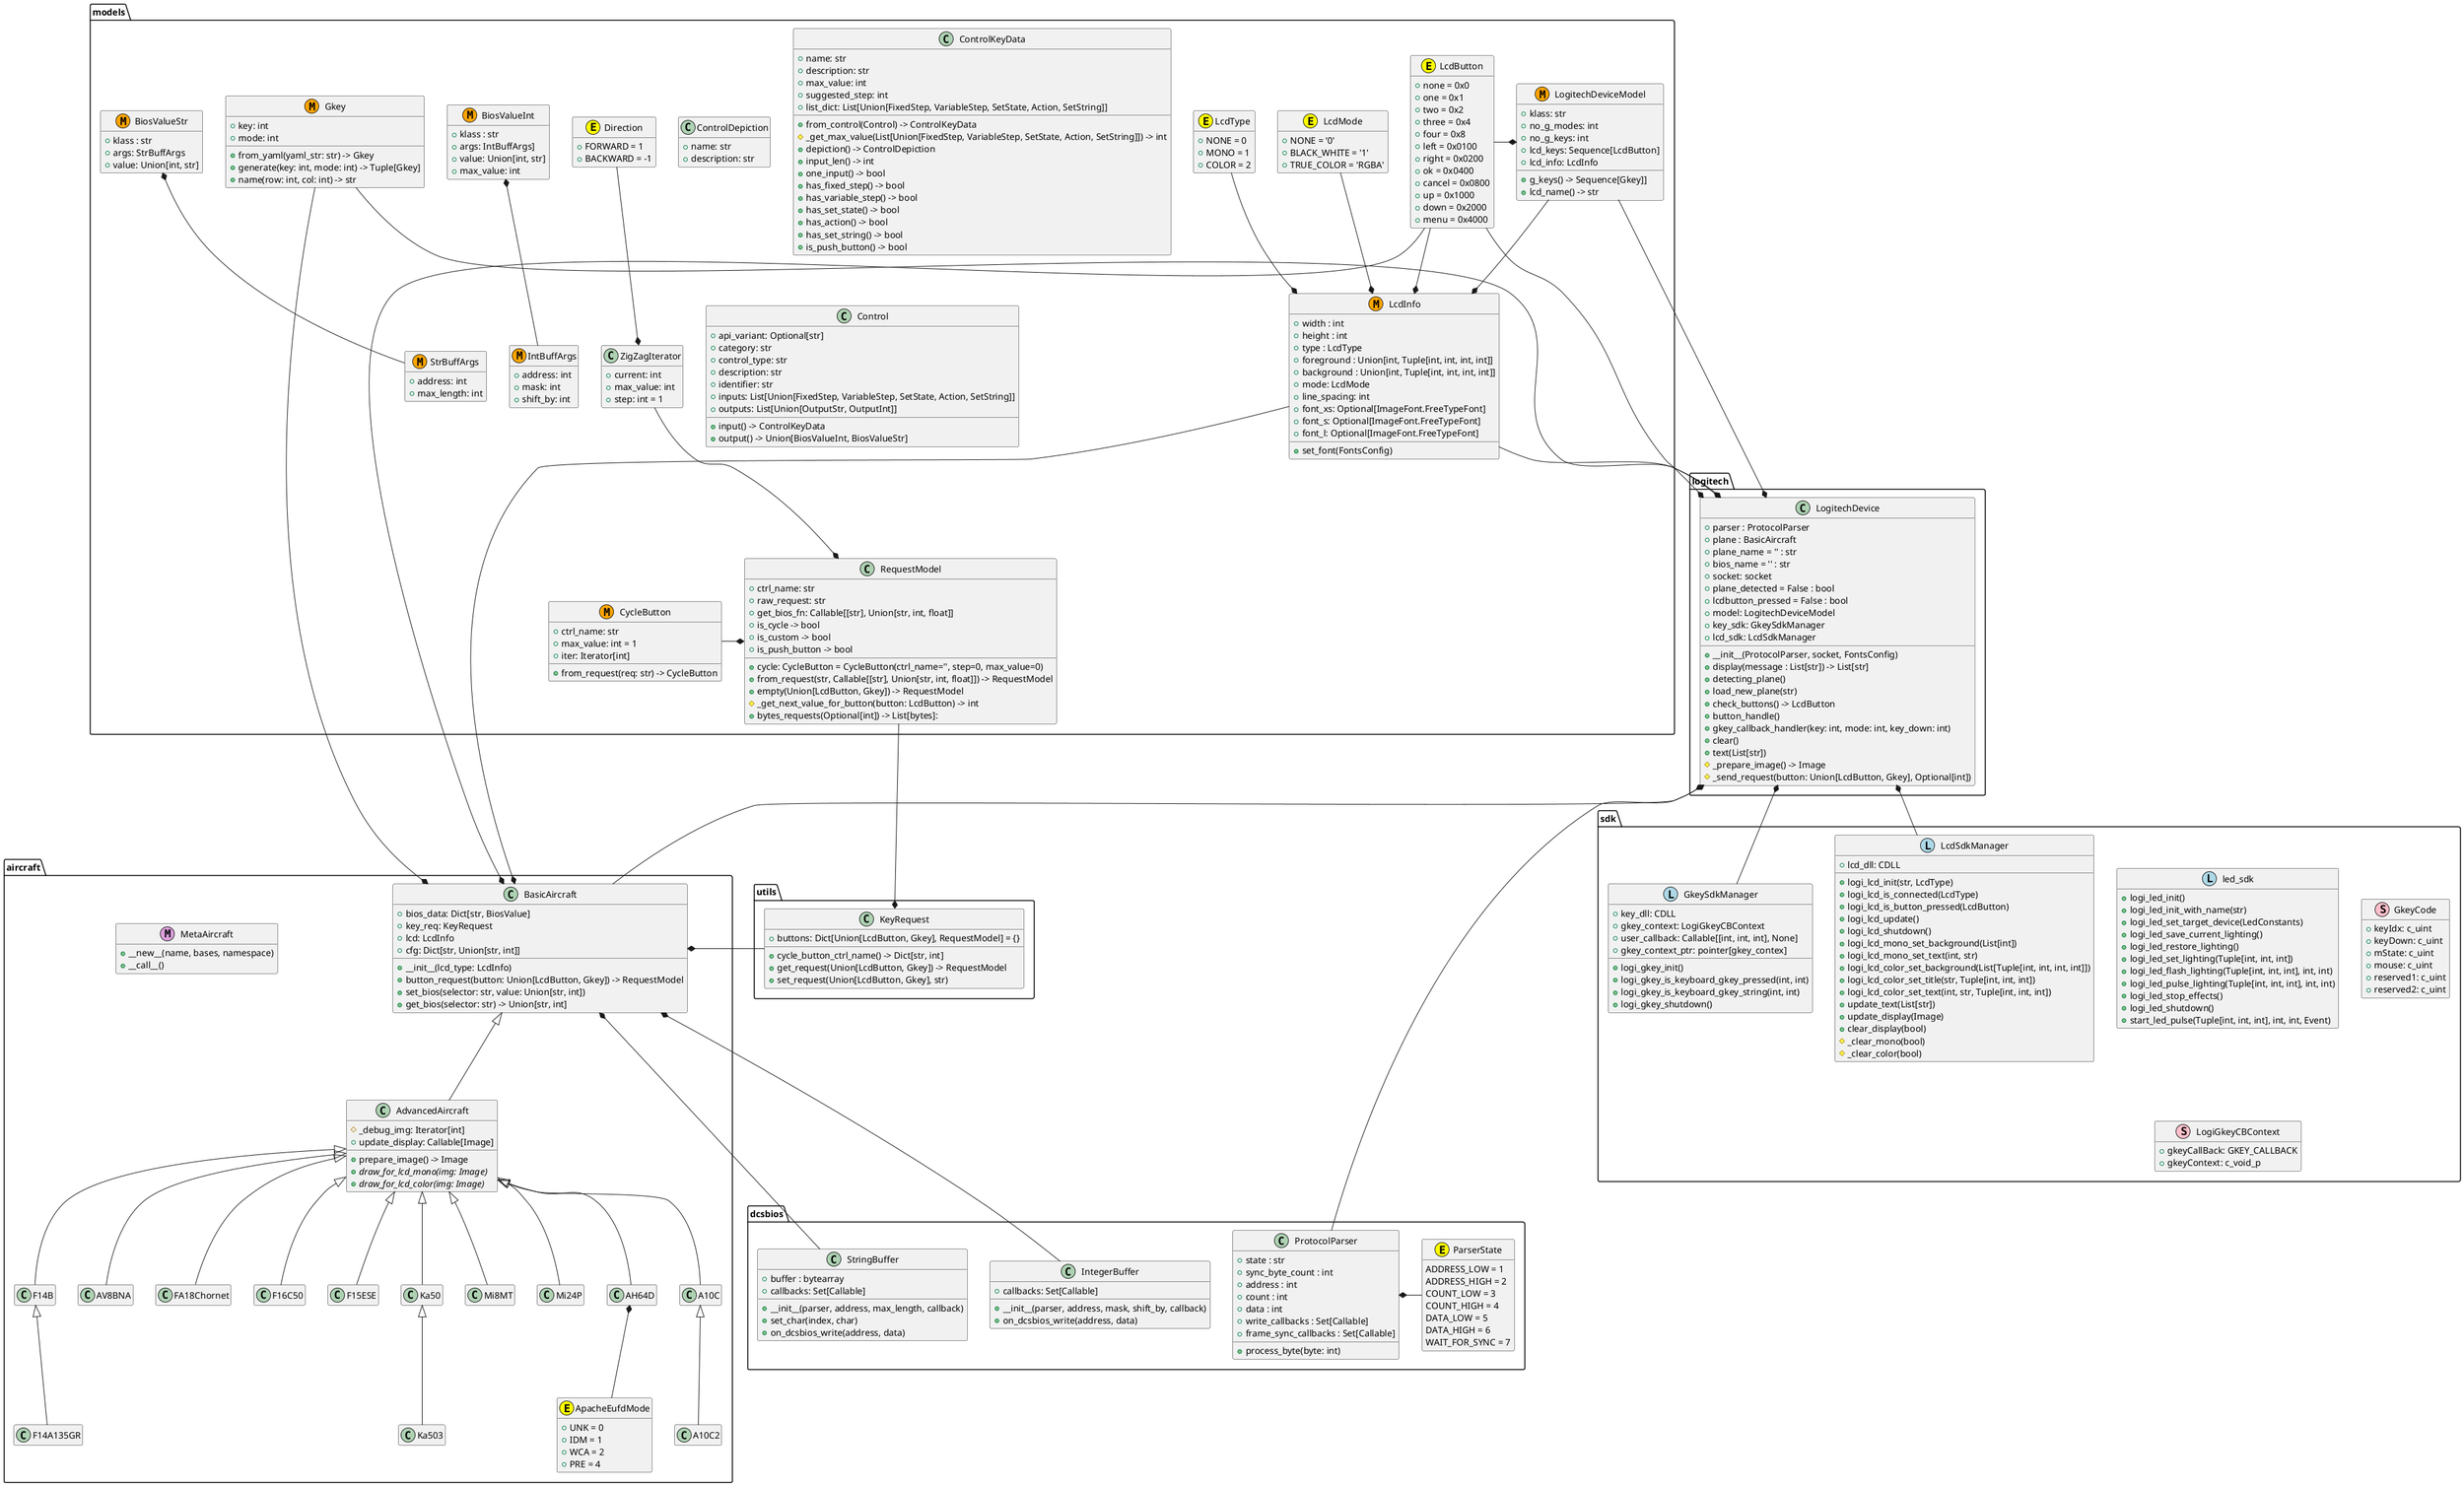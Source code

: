 @startuml
hide empty members

package dcsbios {
    class ProtocolParser {
        + state : str
        + sync_byte_count : int
        + address : int
        + count : int
        + data : int
        + write_callbacks : Set[Callable]
        + frame_sync_callbacks : Set[Callable]
        + process_byte(byte: int)
    }
    class StringBuffer {
        + buffer : bytearray
        + callbacks: Set[Callable]
        + __init__(parser, address, max_length, callback)
        + set_char(index, char)
        + on_dcsbios_write(address, data)
    }
    class IntegerBuffer {
        + callbacks: Set[Callable]
        + __init__(parser, address, mask, shift_by, callback)
        + on_dcsbios_write(address, data)
    }
    class ParserState <<(E,yellow)>> {
        ADDRESS_LOW = 1
        ADDRESS_HIGH = 2
        COUNT_LOW = 3
        COUNT_HIGH = 4
        DATA_LOW = 5
        DATA_HIGH = 6
        WAIT_FOR_SYNC = 7
    }
    ProtocolParser *- ParserState
}

package logitech {
    class LogitechDevice {
        + parser : ProtocolParser
        + plane : BasicAircraft
        + plane_name = '' : str
        + bios_name = '' : str
        + socket: socket
        + plane_detected = False : bool
        + lcdbutton_pressed = False : bool
        + model: LogitechDeviceModel
        + __init__(ProtocolParser, socket, FontsConfig)
        + display(message : List[str]) -> List[str]
        + detecting_plane()
        + load_new_plane(str)
        + check_buttons() -> LcdButton
        + button_handle()
        + key_sdk: GkeySdkManager
        + lcd_sdk: LcdSdkManager
        + gkey_callback_handler(key: int, mode: int, key_down: int)
        + clear()
        + text(List[str])
        # _prepare_image() -> Image
        # _send_request(button: Union[LcdButton, Gkey], Optional[int])
    }
}

package aircraft {
    BasicAircraft <|-- AdvancedAircraft
    AdvancedAircraft <|-- FA18Chornet
    AdvancedAircraft <|-- F16C50
    AdvancedAircraft <|-- F15ESE
    AdvancedAircraft <|-- Ka50
    Ka50 <|-- Ka503
    AdvancedAircraft <|-- Mi8MT
    AdvancedAircraft <|-- Mi24P
    AdvancedAircraft <|-- AH64D
    AdvancedAircraft <|-- A10C
    A10C <|-- A10C2
    AdvancedAircraft <|-- F14B
    F14B <|-- F14A135GR
    AdvancedAircraft <|-- AV8BNA
    AH64D *-- ApacheEufdMode

    class MetaAircraft <<(M,plum)>> {
        + __new__(name, bases, namespace)
        + __call__()
    }
    class BasicAircraft {
        + bios_data: Dict[str, BiosValue]
        + key_req: KeyRequest
        + lcd: LcdInfo
        + cfg: Dict[str, Union[str, int]]
        + __init__(lcd_type: LcdInfo)
        + button_request(button: Union[LcdButton, Gkey]) -> RequestModel
        + set_bios(selector: str, value: Union[str, int])
        + get_bios(selector: str) -> Union[str, int]
    }
    class AdvancedAircraft {
        # _debug_img: Iterator[int]
        + prepare_image() -> Image
        + update_display: Callable[Image]
        + {abstract} draw_for_lcd_mono(img: Image)
        + {abstract} draw_for_lcd_color(img: Image)
    }
    class ApacheEufdMode <<(E,yellow)>> {
        + UNK = 0
        + IDM = 1
        + WCA = 2
        + PRE = 4
    }
}

package utils {
    class KeyRequest {
        + buttons: Dict[Union[LcdButton, Gkey], RequestModel] = {}
        + cycle_button_ctrl_name() -> Dict[str, int]
        + get_request(Union[LcdButton, Gkey]) -> RequestModel
        + set_request(Union[LcdButton, Gkey], str)
    }
    KeyRequest -* BasicAircraft
}

package models {
    class Direction <<(E,yellow)>> {
        + FORWARD = 1
        + BACKWARD = -1
    }
    class ZigZagIterator {
        + current: int
        + max_value: int
        + step: int = 1
    }
    class CycleButton <<(M,orange)>> {
        + ctrl_name: str
        + max_value: int = 1
        + iter: Iterator[int]
        + from_request(req: str) -> CycleButton
    }
    class LcdInfo <<(M,orange)>> {
        + width : int
        + height : int
        + type : LcdType
        + foreground : Union[int, Tuple[int, int, int, int]]
        + background : Union[int, Tuple[int, int, int, int]]
        + mode: LcdMode
        + line_spacing: int
        + font_xs: Optional[ImageFont.FreeTypeFont]
        + font_s: Optional[ImageFont.FreeTypeFont]
        + font_l: Optional[ImageFont.FreeTypeFont]
        + set_font(FontsConfig)
    }
    class LcdMode <<(E,yellow)>> {
        + NONE = '0'
        + BLACK_WHITE = '1'
        + TRUE_COLOR = 'RGBA'
    }
    class LcdType <<(E,yellow)>> {
        + NONE = 0
        + MONO = 1
        + COLOR = 2
    }
    class Gkey <<(M,orange)>> {
        + key: int
        + mode: int
        + from_yaml(yaml_str: str) -> Gkey
        + generate(key: int, mode: int) -> Tuple[Gkey]
        + name(row: int, col: int) -> str
    }
    class LcdButton <<(E,yellow)>> {
        + none = 0x0
        + one = 0x1
        + two = 0x2
        + three = 0x4
        + four = 0x8
        + left = 0x0100
        + right = 0x0200
        + ok = 0x0400
        + cancel = 0x0800
        + up = 0x1000
        + down = 0x2000
        + menu = 0x4000
    }
    class IntBuffArgs <<(M,orange)>> {
        + address: int
        + mask: int
        + shift_by: int
    }
    class StrBuffArgs <<(M,orange)>> {
        + address: int
        + max_length: int
    }
    class BiosValueInt <<(M,orange)>> {
        + klass : str
        + args: IntBuffArgs]
        + value: Union[int, str]
        + max_value: int
    }
    class BiosValueStr <<(M,orange)>> {
        + klass : str
        + args: StrBuffArgs
        + value: Union[int, str]
    }
    class LogitechDeviceModel <<(M,orange)>> {
        + klass: str
        + no_g_modes: int
        + no_g_keys: int
        + lcd_keys: Sequence[LcdButton]
        + lcd_info: LcdInfo
        + g_keys() -> Sequence[Gkey]]
        + lcd_name() -> str
    }
    class RequestModel{
        + ctrl_name: str
        + raw_request: str
        + get_bios_fn: Callable[[str], Union[str, int, float]]
        + cycle: CycleButton = CycleButton(ctrl_name='', step=0, max_value=0)
        + from_request(str, Callable[[str], Union[str, int, float]]) -> RequestModel
        + empty(Union[LcdButton, Gkey]) -> RequestModel
        + is_cycle -> bool
        + is_custom -> bool
        + is_push_button -> bool
        # _get_next_value_for_button(button: LcdButton) -> int
        + bytes_requests(Optional[int]) -> List[bytes]:
    }
    class ControlDepiction {
        + name: str
        + description: str
    }
    class ControlKeyData {
        + name: str
        + description: str
        + max_value: int
        + suggested_step: int
        + list_dict: List[Union[FixedStep, VariableStep, SetState, Action, SetString]]
        + from_control(Control) -> ControlKeyData
        # _get_max_value(List[Union[FixedStep, VariableStep, SetState, Action, SetString]]) -> int
        + depiction() -> ControlDepiction
        + input_len() -> int
        + one_input() -> bool
        + has_fixed_step() -> bool
        + has_variable_step() -> bool
        + has_set_state() -> bool
        + has_action() -> bool
        + has_set_string() -> bool
        + is_push_button() -> bool
    }
    class Control {
        + api_variant: Optional[str]
        + category: str
        + control_type: str
        + description: str
        + identifier: str
        + inputs: List[Union[FixedStep, VariableStep, SetState, Action, SetString]]
        + outputs: List[Union[OutputStr, OutputInt]]
        + input() -> ControlKeyData
        + output() -> Union[BiosValueInt, BiosValueStr]
    }

BiosValueInt *-- IntBuffArgs
BiosValueStr *-- StrBuffArgs

LcdType --* LcdInfo
LcdMode --* LcdInfo
LcdButton --* LcdInfo
LogitechDeviceModel --* LcdInfo
LcdButton -* BasicAircraft
LcdButton -* LogitechDeviceModel
LcdButton -* LogitechDevice
Gkey --* BasicAircraft
Gkey --* LogitechDevice
Direction --* ZigZagIterator
ZigZagIterator --* RequestModel
LogitechDeviceModel -* LogitechDevice
RequestModel --* KeyRequest
CycleButton -* RequestModel
}
package sdk{
    class LcdSdkManager <<(L,lightblue)>> {
        + lcd_dll: CDLL
        + logi_lcd_init(str, LcdType)
        + logi_lcd_is_connected(LcdType)
        + logi_lcd_is_button_pressed(LcdButton)
        + logi_lcd_update()
        + logi_lcd_shutdown()
        + logi_lcd_mono_set_background(List[int])
        + logi_lcd_mono_set_text(int, str)
        + logi_lcd_color_set_background(List[Tuple[int, int, int, int]])
        + logi_lcd_color_set_title(str, Tuple[int, int, int])
        + logi_lcd_color_set_text(int, str, Tuple[int, int, int])
        + update_text(List[str])
        + update_display(Image)
        + clear_display(bool)
        # _clear_mono(bool)
        # _clear_color(bool)
    }
    class led_sdk <<(L,lightblue)>> {
        + logi_led_init()
        + logi_led_init_with_name(str)
        + logi_led_set_target_device(LedConstants)
        + logi_led_save_current_lighting()
        + logi_led_restore_lighting()
        + logi_led_set_lighting(Tuple[int, int, int])
        + logi_led_flash_lighting(Tuple[int, int, int], int, int)
        + logi_led_pulse_lighting(Tuple[int, int, int], int, int)
        + logi_led_stop_effects()
        + logi_led_shutdown()
        + start_led_pulse(Tuple[int, int, int], int, int, Event)
    }
    class GkeySdkManager <<(L,lightblue)>> {
        + key_dll: CDLL
        + gkey_context: LogiGkeyCBContext
        + user_callback: Callable[[int, int, int], None]
        + gkey_context_ptr: pointer[gkey_contex]
        + logi_gkey_init()
        + logi_gkey_is_keyboard_gkey_pressed(int, int)
        + logi_gkey_is_keyboard_gkey_string(int, int)
        + logi_gkey_shutdown()
    }
    class GkeyCode <<(S,pink)>> {
        + keyIdx: c_uint
        + keyDown: c_uint
        + mState: c_uint
        + mouse: c_uint
        + reserved1: c_uint
        + reserved2: c_uint
    }
    class LogiGkeyCBContext <<(S,pink)>> {
        + gkeyCallBack: GKEY_CALLBACK
        + gkeyContext: c_void_p
    }
}

LogitechDevice *- BasicAircraft
LcdInfo --* LogitechDevice
LogitechDevice *-- ProtocolParser
LogitechDevice *-- LcdSdkManager
LogitechDevice *-- GkeySdkManager

LcdInfo --* BasicAircraft
BasicAircraft *-- StringBuffer
BasicAircraft *--- IntegerBuffer
@enduml
